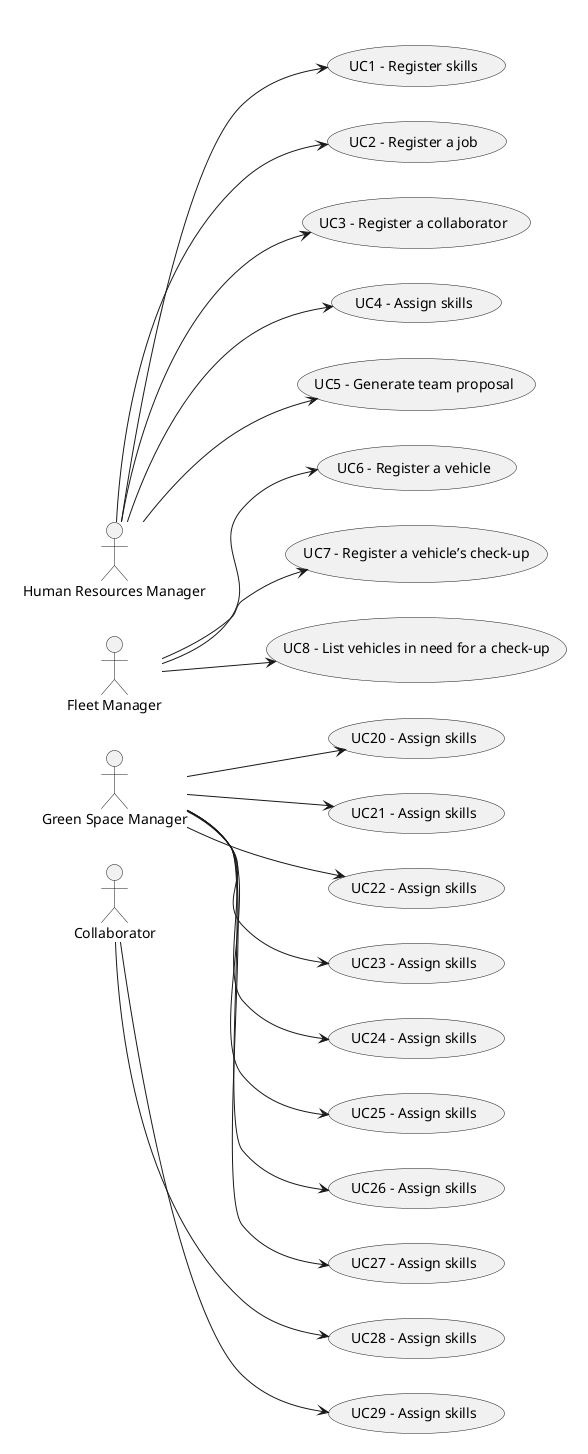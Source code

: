 @startuml
'skinparam monochrome true
skinparam packageStyle rectangle
'skinparam shadowing false

skinparam rectangle{
    BorderColor white
}

'title Use Case Diagram Example

left to right direction

rectangle " " as actors {
    actor "Human Resources Manager" as Freelancer
    actor "Fleet Manager" as Employee
    actor "Green Space Manager" as act
    actor "Collaborator" as actore
}

rectangle " " as usecases{
    usecase "UC1 - Register skills" as UC1
    usecase "UC2 - Register a job" as UC2
    usecase "UC3 - Register a collaborator" as UC3
    usecase "UC4 - Assign skills" as UC4
    usecase "UC5 - Generate team proposal" as UC5
    usecase "UC6 - Assign skills" as UC6
    usecase "UC7 - Assign skills" as UC7
    usecase "UC8 - Assign skills" as UC8
    usecase "UC20 - Assign skills" as UC20
    usecase "UC21 - Assign skills" as UC21
    usecase "UC22 - Assign skills" as UC22
    usecase "UC23 - Assign skills" as UC23
    usecase "UC24 - Assign skills" as UC24
    usecase "UC25 - Assign skills" as UC25
    usecase "UC26 - Assign skills" as UC26
    usecase "UC27 - Assign skills" as UC27
    usecase "UC28 - Assign skills" as UC28
    usecase "UC29 - Assign skills" as UC29

    Freelancer --> UC1
    Freelancer --> UC2
    Freelancer --> UC3
    Freelancer --> UC4
    Freelancer --> UC5
    usecase "UC6 - Register a vehicle" as UC6
    usecase "UC7 - Register a vehicle’s check-up" as UC7
    usecase "UC8 - List vehicles in need for a check-up" as UC8
    Employee --> UC6
    Employee --> UC7
    Employee --> UC8
    act --> UC20
    act --> UC21
    act --> UC22
    act --> UC23
    act --> UC24
    act --> UC25
    act --> UC26
    act --> UC27
    actore --> UC28
    actore --> UC29









@enduml